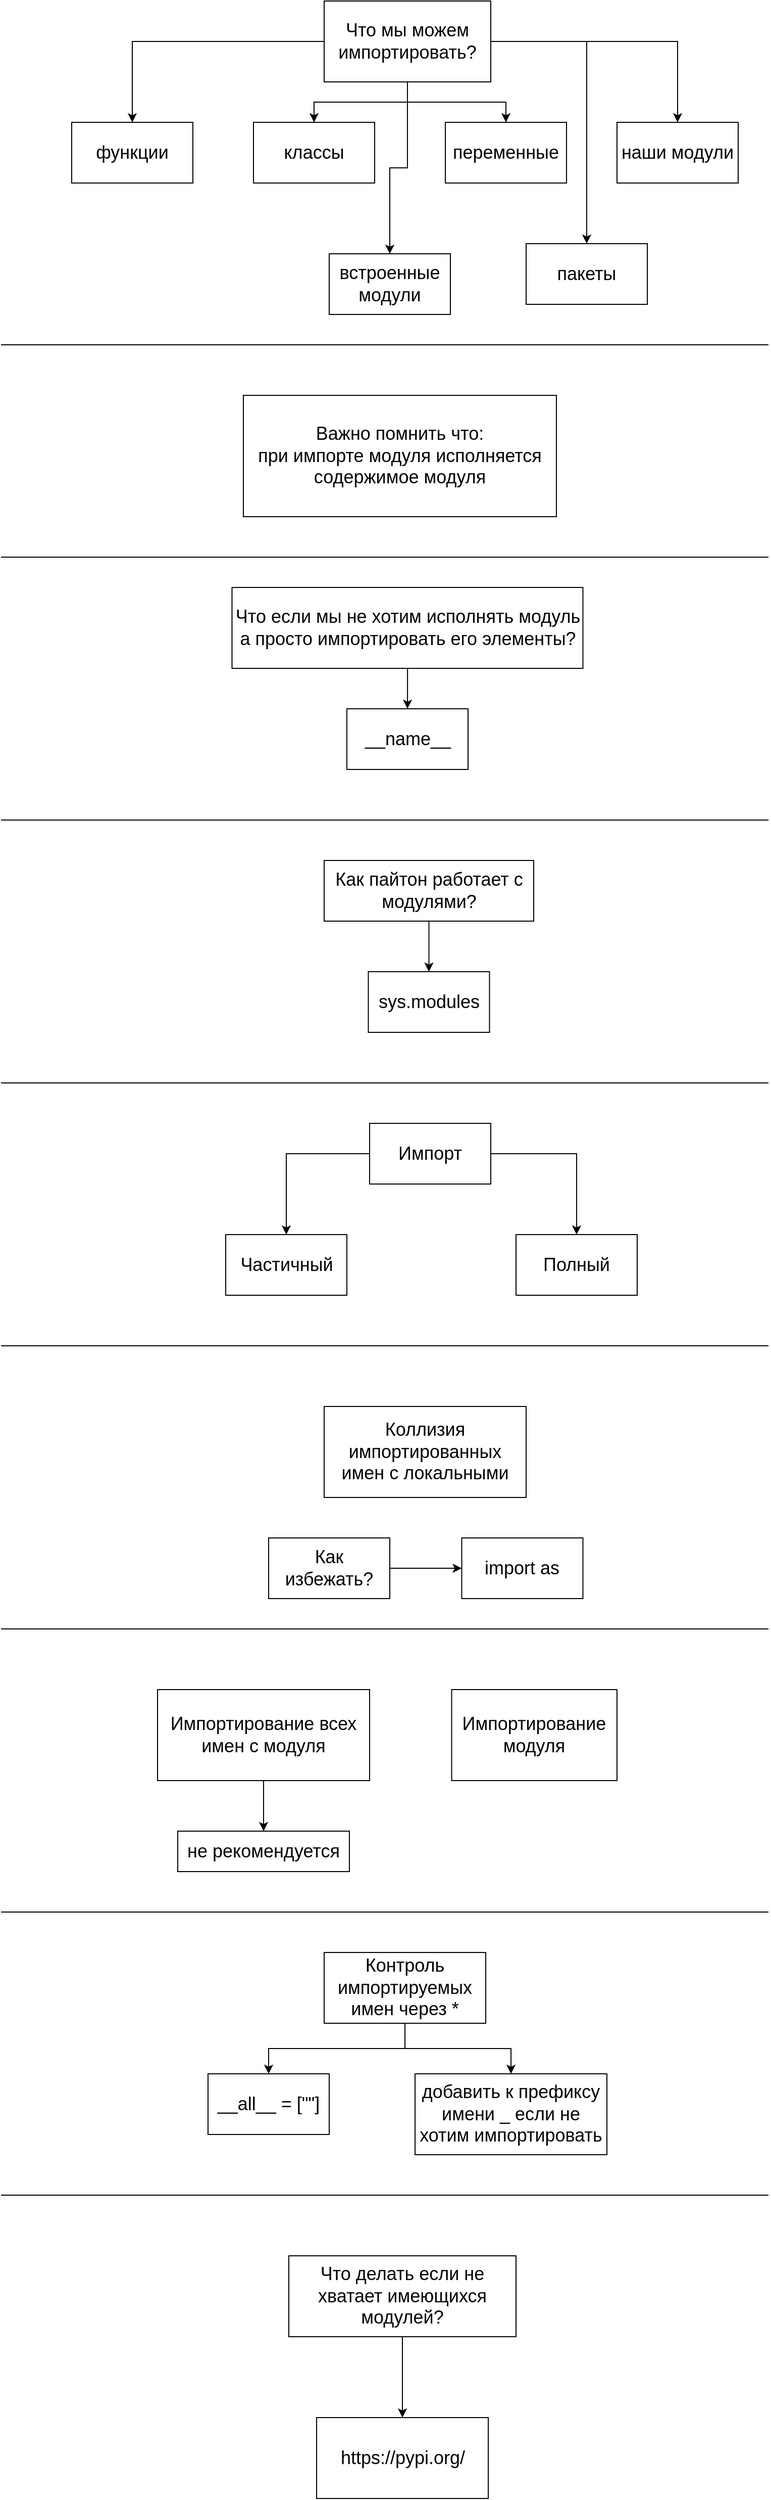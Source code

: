 <mxfile version="16.5.1" type="device"><diagram id="xvcJ5oXa6vHd1aSlaA4E" name="Page-1"><mxGraphModel dx="1292" dy="591" grid="1" gridSize="10" guides="1" tooltips="1" connect="1" arrows="1" fold="1" page="1" pageScale="1" pageWidth="850" pageHeight="1100" math="0" shadow="0"><root><mxCell id="0"/><mxCell id="1" parent="0"/><mxCell id="MZGbFVKUTn13Gmg9KXfT-6" style="edgeStyle=orthogonalEdgeStyle;rounded=0;orthogonalLoop=1;jettySize=auto;html=1;entryX=0.5;entryY=0;entryDx=0;entryDy=0;fontSize=18;" edge="1" parent="1" source="MZGbFVKUTn13Gmg9KXfT-1" target="MZGbFVKUTn13Gmg9KXfT-2"><mxGeometry relative="1" as="geometry"/></mxCell><mxCell id="MZGbFVKUTn13Gmg9KXfT-7" style="edgeStyle=orthogonalEdgeStyle;rounded=0;orthogonalLoop=1;jettySize=auto;html=1;entryX=0.5;entryY=0;entryDx=0;entryDy=0;fontSize=18;" edge="1" parent="1" source="MZGbFVKUTn13Gmg9KXfT-1" target="MZGbFVKUTn13Gmg9KXfT-3"><mxGeometry relative="1" as="geometry"/></mxCell><mxCell id="MZGbFVKUTn13Gmg9KXfT-8" style="edgeStyle=orthogonalEdgeStyle;rounded=0;orthogonalLoop=1;jettySize=auto;html=1;entryX=0.5;entryY=0;entryDx=0;entryDy=0;fontSize=18;" edge="1" parent="1" source="MZGbFVKUTn13Gmg9KXfT-1" target="MZGbFVKUTn13Gmg9KXfT-4"><mxGeometry relative="1" as="geometry"/></mxCell><mxCell id="MZGbFVKUTn13Gmg9KXfT-9" style="edgeStyle=orthogonalEdgeStyle;rounded=0;orthogonalLoop=1;jettySize=auto;html=1;entryX=0.5;entryY=0;entryDx=0;entryDy=0;fontSize=18;" edge="1" parent="1" source="MZGbFVKUTn13Gmg9KXfT-1" target="MZGbFVKUTn13Gmg9KXfT-5"><mxGeometry relative="1" as="geometry"/></mxCell><mxCell id="MZGbFVKUTn13Gmg9KXfT-15" style="edgeStyle=orthogonalEdgeStyle;rounded=0;orthogonalLoop=1;jettySize=auto;html=1;fontSize=18;" edge="1" parent="1" source="MZGbFVKUTn13Gmg9KXfT-1" target="MZGbFVKUTn13Gmg9KXfT-14"><mxGeometry relative="1" as="geometry"/></mxCell><mxCell id="MZGbFVKUTn13Gmg9KXfT-24" style="edgeStyle=orthogonalEdgeStyle;rounded=0;orthogonalLoop=1;jettySize=auto;html=1;fontSize=18;" edge="1" parent="1" source="MZGbFVKUTn13Gmg9KXfT-1" target="MZGbFVKUTn13Gmg9KXfT-23"><mxGeometry relative="1" as="geometry"/></mxCell><mxCell id="MZGbFVKUTn13Gmg9KXfT-1" value="&lt;font style=&quot;font-size: 18px&quot;&gt;Что мы можем импортировать?&lt;/font&gt;" style="rounded=0;whiteSpace=wrap;html=1;" vertex="1" parent="1"><mxGeometry x="360" y="30" width="165" height="80" as="geometry"/></mxCell><mxCell id="MZGbFVKUTn13Gmg9KXfT-2" value="функции" style="rounded=0;whiteSpace=wrap;html=1;fontSize=18;" vertex="1" parent="1"><mxGeometry x="110" y="150" width="120" height="60" as="geometry"/></mxCell><mxCell id="MZGbFVKUTn13Gmg9KXfT-3" value="классы" style="rounded=0;whiteSpace=wrap;html=1;fontSize=18;" vertex="1" parent="1"><mxGeometry x="290" y="150" width="120" height="60" as="geometry"/></mxCell><mxCell id="MZGbFVKUTn13Gmg9KXfT-4" value="переменные" style="rounded=0;whiteSpace=wrap;html=1;fontSize=18;" vertex="1" parent="1"><mxGeometry x="480" y="150" width="120" height="60" as="geometry"/></mxCell><mxCell id="MZGbFVKUTn13Gmg9KXfT-5" value="наши модули" style="rounded=0;whiteSpace=wrap;html=1;fontSize=18;" vertex="1" parent="1"><mxGeometry x="650" y="150" width="120" height="60" as="geometry"/></mxCell><mxCell id="MZGbFVKUTn13Gmg9KXfT-10" value="Важно помнить что:&lt;br&gt;при импорте модуля исполняется содержимое модуля" style="rounded=0;whiteSpace=wrap;html=1;fontSize=18;" vertex="1" parent="1"><mxGeometry x="280" y="420" width="310" height="120" as="geometry"/></mxCell><mxCell id="MZGbFVKUTn13Gmg9KXfT-11" value="" style="endArrow=none;html=1;rounded=0;fontSize=18;" edge="1" parent="1"><mxGeometry width="50" height="50" relative="1" as="geometry"><mxPoint x="40" y="370" as="sourcePoint"/><mxPoint x="800" y="370" as="targetPoint"/></mxGeometry></mxCell><mxCell id="MZGbFVKUTn13Gmg9KXfT-12" value="" style="endArrow=none;html=1;rounded=0;fontSize=18;" edge="1" parent="1"><mxGeometry width="50" height="50" relative="1" as="geometry"><mxPoint x="40" y="580" as="sourcePoint"/><mxPoint x="800" y="580" as="targetPoint"/></mxGeometry></mxCell><mxCell id="MZGbFVKUTn13Gmg9KXfT-18" style="edgeStyle=orthogonalEdgeStyle;rounded=0;orthogonalLoop=1;jettySize=auto;html=1;entryX=0.5;entryY=0;entryDx=0;entryDy=0;fontSize=18;" edge="1" parent="1" source="MZGbFVKUTn13Gmg9KXfT-13" target="MZGbFVKUTn13Gmg9KXfT-17"><mxGeometry relative="1" as="geometry"/></mxCell><mxCell id="MZGbFVKUTn13Gmg9KXfT-13" value="Что если мы не хотим исполнять модуль а просто импортировать его элементы?" style="rounded=0;whiteSpace=wrap;html=1;fontSize=18;" vertex="1" parent="1"><mxGeometry x="268.75" y="610" width="347.5" height="80" as="geometry"/></mxCell><mxCell id="MZGbFVKUTn13Gmg9KXfT-14" value="встроенные модули" style="rounded=0;whiteSpace=wrap;html=1;fontSize=18;" vertex="1" parent="1"><mxGeometry x="365" y="280" width="120" height="60" as="geometry"/></mxCell><mxCell id="MZGbFVKUTn13Gmg9KXfT-17" value="__name__" style="rounded=0;whiteSpace=wrap;html=1;fontSize=18;" vertex="1" parent="1"><mxGeometry x="382.5" y="730" width="120" height="60" as="geometry"/></mxCell><mxCell id="MZGbFVKUTn13Gmg9KXfT-19" value="" style="endArrow=none;html=1;rounded=0;fontSize=18;" edge="1" parent="1"><mxGeometry width="50" height="50" relative="1" as="geometry"><mxPoint x="40" y="840" as="sourcePoint"/><mxPoint x="800" y="840" as="targetPoint"/></mxGeometry></mxCell><mxCell id="MZGbFVKUTn13Gmg9KXfT-25" style="edgeStyle=orthogonalEdgeStyle;rounded=0;orthogonalLoop=1;jettySize=auto;html=1;entryX=0.5;entryY=0;entryDx=0;entryDy=0;fontSize=18;" edge="1" parent="1" source="MZGbFVKUTn13Gmg9KXfT-21" target="MZGbFVKUTn13Gmg9KXfT-22"><mxGeometry relative="1" as="geometry"/></mxCell><mxCell id="MZGbFVKUTn13Gmg9KXfT-21" value="Как пайтон работает с модулями?" style="rounded=0;whiteSpace=wrap;html=1;fontSize=18;" vertex="1" parent="1"><mxGeometry x="360" y="880" width="207.5" height="60" as="geometry"/></mxCell><mxCell id="MZGbFVKUTn13Gmg9KXfT-22" value="sys.modules" style="rounded=0;whiteSpace=wrap;html=1;fontSize=18;" vertex="1" parent="1"><mxGeometry x="403.75" y="990" width="120" height="60" as="geometry"/></mxCell><mxCell id="MZGbFVKUTn13Gmg9KXfT-23" value="пакеты" style="rounded=0;whiteSpace=wrap;html=1;fontSize=18;" vertex="1" parent="1"><mxGeometry x="560" y="270" width="120" height="60" as="geometry"/></mxCell><mxCell id="MZGbFVKUTn13Gmg9KXfT-30" style="edgeStyle=orthogonalEdgeStyle;rounded=0;orthogonalLoop=1;jettySize=auto;html=1;fontSize=18;" edge="1" parent="1" source="MZGbFVKUTn13Gmg9KXfT-26" target="MZGbFVKUTn13Gmg9KXfT-28"><mxGeometry relative="1" as="geometry"/></mxCell><mxCell id="MZGbFVKUTn13Gmg9KXfT-31" style="edgeStyle=orthogonalEdgeStyle;rounded=0;orthogonalLoop=1;jettySize=auto;html=1;entryX=0.5;entryY=0;entryDx=0;entryDy=0;fontSize=18;" edge="1" parent="1" source="MZGbFVKUTn13Gmg9KXfT-26" target="MZGbFVKUTn13Gmg9KXfT-29"><mxGeometry relative="1" as="geometry"/></mxCell><mxCell id="MZGbFVKUTn13Gmg9KXfT-26" value="Импорт" style="rounded=0;whiteSpace=wrap;html=1;fontSize=18;" vertex="1" parent="1"><mxGeometry x="405" y="1140" width="120" height="60" as="geometry"/></mxCell><mxCell id="MZGbFVKUTn13Gmg9KXfT-27" value="" style="endArrow=none;html=1;rounded=0;fontSize=18;" edge="1" parent="1"><mxGeometry width="50" height="50" relative="1" as="geometry"><mxPoint x="40" y="1100" as="sourcePoint"/><mxPoint x="800" y="1100" as="targetPoint"/></mxGeometry></mxCell><mxCell id="MZGbFVKUTn13Gmg9KXfT-28" value="Частичный" style="rounded=0;whiteSpace=wrap;html=1;fontSize=18;" vertex="1" parent="1"><mxGeometry x="262.5" y="1250" width="120" height="60" as="geometry"/></mxCell><mxCell id="MZGbFVKUTn13Gmg9KXfT-29" value="Полный" style="rounded=0;whiteSpace=wrap;html=1;fontSize=18;" vertex="1" parent="1"><mxGeometry x="550" y="1250" width="120" height="60" as="geometry"/></mxCell><mxCell id="MZGbFVKUTn13Gmg9KXfT-32" value="" style="endArrow=none;html=1;rounded=0;fontSize=18;" edge="1" parent="1"><mxGeometry width="50" height="50" relative="1" as="geometry"><mxPoint x="40" y="1360" as="sourcePoint"/><mxPoint x="800" y="1360" as="targetPoint"/></mxGeometry></mxCell><mxCell id="MZGbFVKUTn13Gmg9KXfT-33" value="Коллизия импортированных имен с локальными" style="rounded=0;whiteSpace=wrap;html=1;fontSize=18;" vertex="1" parent="1"><mxGeometry x="360" y="1420" width="200" height="90" as="geometry"/></mxCell><mxCell id="MZGbFVKUTn13Gmg9KXfT-36" style="edgeStyle=orthogonalEdgeStyle;rounded=0;orthogonalLoop=1;jettySize=auto;html=1;entryX=0;entryY=0.5;entryDx=0;entryDy=0;fontSize=18;" edge="1" parent="1" source="MZGbFVKUTn13Gmg9KXfT-34" target="MZGbFVKUTn13Gmg9KXfT-35"><mxGeometry relative="1" as="geometry"/></mxCell><mxCell id="MZGbFVKUTn13Gmg9KXfT-34" value="Как избежать?" style="rounded=0;whiteSpace=wrap;html=1;fontSize=18;" vertex="1" parent="1"><mxGeometry x="305" y="1550" width="120" height="60" as="geometry"/></mxCell><mxCell id="MZGbFVKUTn13Gmg9KXfT-35" value="import as" style="rounded=0;whiteSpace=wrap;html=1;fontSize=18;" vertex="1" parent="1"><mxGeometry x="496.25" y="1550" width="120" height="60" as="geometry"/></mxCell><mxCell id="MZGbFVKUTn13Gmg9KXfT-41" style="edgeStyle=orthogonalEdgeStyle;rounded=0;orthogonalLoop=1;jettySize=auto;html=1;entryX=0.5;entryY=0;entryDx=0;entryDy=0;fontSize=18;" edge="1" parent="1" source="MZGbFVKUTn13Gmg9KXfT-37" target="MZGbFVKUTn13Gmg9KXfT-40"><mxGeometry relative="1" as="geometry"/></mxCell><mxCell id="MZGbFVKUTn13Gmg9KXfT-37" value="Импортирование всех имен с модуля" style="rounded=0;whiteSpace=wrap;html=1;fontSize=18;" vertex="1" parent="1"><mxGeometry x="195" y="1700" width="210" height="90" as="geometry"/></mxCell><mxCell id="MZGbFVKUTn13Gmg9KXfT-38" value="" style="endArrow=none;html=1;rounded=0;fontSize=18;" edge="1" parent="1"><mxGeometry width="50" height="50" relative="1" as="geometry"><mxPoint x="40" y="1640" as="sourcePoint"/><mxPoint x="800" y="1640" as="targetPoint"/></mxGeometry></mxCell><mxCell id="MZGbFVKUTn13Gmg9KXfT-39" value="Импортирование модуля" style="rounded=0;whiteSpace=wrap;html=1;fontSize=18;" vertex="1" parent="1"><mxGeometry x="486.25" y="1700" width="163.75" height="90" as="geometry"/></mxCell><mxCell id="MZGbFVKUTn13Gmg9KXfT-40" value="не рекомендуется" style="rounded=0;whiteSpace=wrap;html=1;fontSize=18;" vertex="1" parent="1"><mxGeometry x="215" y="1840" width="170" height="40" as="geometry"/></mxCell><mxCell id="MZGbFVKUTn13Gmg9KXfT-42" value="" style="endArrow=none;html=1;rounded=0;fontSize=18;" edge="1" parent="1"><mxGeometry width="50" height="50" relative="1" as="geometry"><mxPoint x="40" y="1920" as="sourcePoint"/><mxPoint x="800" y="1920" as="targetPoint"/></mxGeometry></mxCell><mxCell id="MZGbFVKUTn13Gmg9KXfT-45" style="edgeStyle=orthogonalEdgeStyle;rounded=0;orthogonalLoop=1;jettySize=auto;html=1;fontSize=18;" edge="1" parent="1" source="MZGbFVKUTn13Gmg9KXfT-43" target="MZGbFVKUTn13Gmg9KXfT-44"><mxGeometry relative="1" as="geometry"/></mxCell><mxCell id="MZGbFVKUTn13Gmg9KXfT-47" style="edgeStyle=orthogonalEdgeStyle;rounded=0;orthogonalLoop=1;jettySize=auto;html=1;fontSize=18;" edge="1" parent="1" source="MZGbFVKUTn13Gmg9KXfT-43" target="MZGbFVKUTn13Gmg9KXfT-46"><mxGeometry relative="1" as="geometry"/></mxCell><mxCell id="MZGbFVKUTn13Gmg9KXfT-43" value="Контроль импортируемых&lt;br&gt;имен через *" style="rounded=0;whiteSpace=wrap;html=1;fontSize=18;" vertex="1" parent="1"><mxGeometry x="360" y="1960" width="160" height="70" as="geometry"/></mxCell><mxCell id="MZGbFVKUTn13Gmg9KXfT-44" value="__all__ = [&quot;&quot;]" style="rounded=0;whiteSpace=wrap;html=1;fontSize=18;" vertex="1" parent="1"><mxGeometry x="245" y="2080" width="120" height="60" as="geometry"/></mxCell><mxCell id="MZGbFVKUTn13Gmg9KXfT-46" value="добавить к префиксу имени _ если не хотим импортировать" style="rounded=0;whiteSpace=wrap;html=1;fontSize=18;" vertex="1" parent="1"><mxGeometry x="450" y="2080" width="190" height="80" as="geometry"/></mxCell><mxCell id="MZGbFVKUTn13Gmg9KXfT-48" value="" style="endArrow=none;html=1;rounded=0;fontSize=18;" edge="1" parent="1"><mxGeometry width="50" height="50" relative="1" as="geometry"><mxPoint x="40" y="2200" as="sourcePoint"/><mxPoint x="800" y="2200" as="targetPoint"/></mxGeometry></mxCell><mxCell id="MZGbFVKUTn13Gmg9KXfT-51" style="edgeStyle=orthogonalEdgeStyle;rounded=0;orthogonalLoop=1;jettySize=auto;html=1;entryX=0.5;entryY=0;entryDx=0;entryDy=0;fontSize=18;" edge="1" parent="1" source="MZGbFVKUTn13Gmg9KXfT-49" target="MZGbFVKUTn13Gmg9KXfT-50"><mxGeometry relative="1" as="geometry"/></mxCell><mxCell id="MZGbFVKUTn13Gmg9KXfT-49" value="Что делать если не хватает имеющихся модулей?" style="rounded=0;whiteSpace=wrap;html=1;fontSize=18;" vertex="1" parent="1"><mxGeometry x="325" y="2260" width="225" height="80" as="geometry"/></mxCell><mxCell id="MZGbFVKUTn13Gmg9KXfT-50" value="https://pypi.org/" style="rounded=0;whiteSpace=wrap;html=1;fontSize=18;" vertex="1" parent="1"><mxGeometry x="352.5" y="2420" width="170" height="80" as="geometry"/></mxCell></root></mxGraphModel></diagram></mxfile>